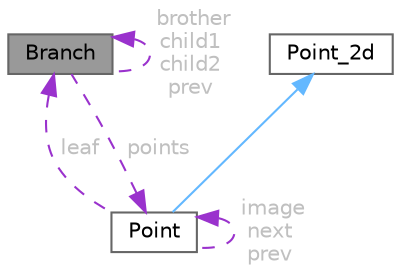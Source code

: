 digraph "Branch"
{
 // LATEX_PDF_SIZE
  bgcolor="transparent";
  edge [fontname=Helvetica,fontsize=10,labelfontname=Helvetica,labelfontsize=10];
  node [fontname=Helvetica,fontsize=10,shape=box,height=0.2,width=0.4];
  Node1 [id="Node000001",label="Branch",height=0.2,width=0.4,color="gray40", fillcolor="grey60", style="filled", fontcolor="black",tooltip="The box representing a branch of a binary tree structure. Used specifically in TreeStruct for organiz..."];
  Node2 -> Node1 [id="edge6_Node000001_Node000002",dir="back",color="darkorchid3",style="dashed",tooltip=" ",label=" points",fontcolor="grey" ];
  Node2 [id="Node000002",label="Point",height=0.2,width=0.4,color="gray40", fillcolor="white", style="filled",URL="$struct_point.html",tooltip="A point on the source or image plane that contains a position and the lensing quantities."];
  Node3 -> Node2 [id="edge7_Node000002_Node000003",dir="back",color="steelblue1",style="solid",tooltip=" "];
  Node3 [id="Node000003",label="Point_2d",height=0.2,width=0.4,color="gray40", fillcolor="white", style="filled",URL="$struct_point__2d.html",tooltip="Class for representing points or vectors in 2 dimensions. Not that the dereferencing operator is over..."];
  Node2 -> Node2 [id="edge8_Node000002_Node000002",dir="back",color="darkorchid3",style="dashed",tooltip=" ",label=" image\nnext\nprev",fontcolor="grey" ];
  Node1 -> Node2 [id="edge9_Node000002_Node000001",dir="back",color="darkorchid3",style="dashed",tooltip=" ",label=" leaf",fontcolor="grey" ];
  Node1 -> Node1 [id="edge10_Node000001_Node000001",dir="back",color="darkorchid3",style="dashed",tooltip=" ",label=" brother\nchild1\nchild2\nprev",fontcolor="grey" ];
}
